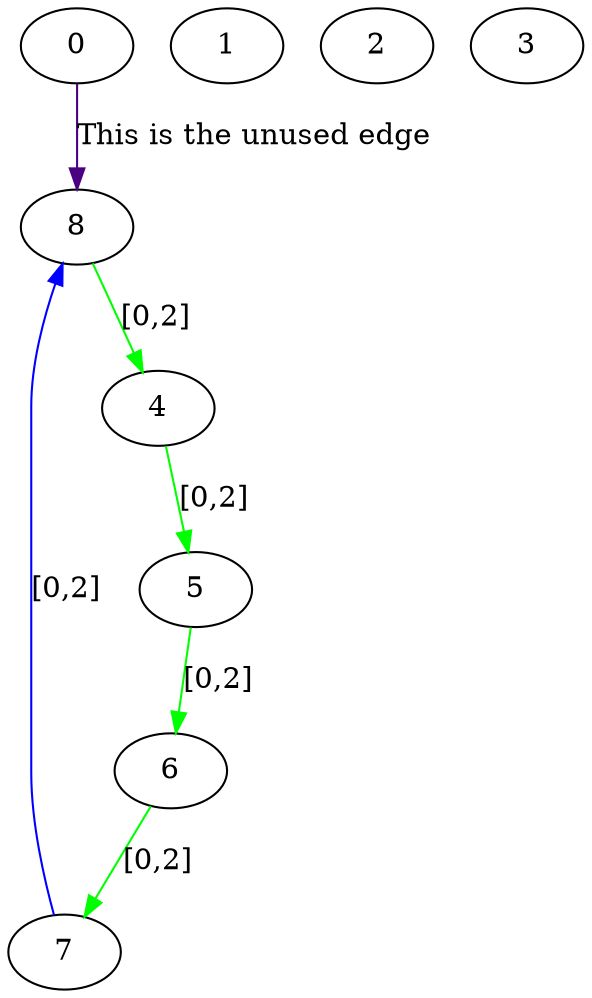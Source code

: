 digraph  {
0 [Country="United States", Internal=1, Latitude="42.37843", Longitude="-71.11644", label=0];
1 [Country="United States", Internal=1, Latitude="37.45383", Longitude="-122.18219", label=1];
2 [Country="United States", Internal=1, Latitude="34.42083", Longitude="-119.69819", label=2];
3 [Country="United States", Internal=1, Latitude="34.05223", Longitude="-118.24368", label=3];
4 [Country="United States", Internal=1, Latitude="34.01945", Longitude="-118.49119", label=4];
5 [Country="United States", Internal=1, Latitude="34.01945", Longitude="-118.49119", label=5];
6 [Country="United States", Internal=1, Latitude="40.76078", Longitude="-111.89105", label=6];
7 [Country="United States", Internal=1, Latitude="42.35954", Longitude="-71.09172", label=7];
8 [Country="United States", Internal=1, Latitude="42.3751", Longitude="-71.10561", label=8];
0 -> 8  [color=indigo, key=0, label="This is the unused edge "];
4 -> 5  [color=green, key=0, label="[0,2]"];
5 -> 6  [color=green, key=0, label="[0,2]"];
6 -> 7  [color=green, key=0, label="[0,2]"];
7 -> 8  [color=blue, key=0, label="[0,2]"];
8 -> 4  [color=green, key=0, label="[0,2]"];
}
